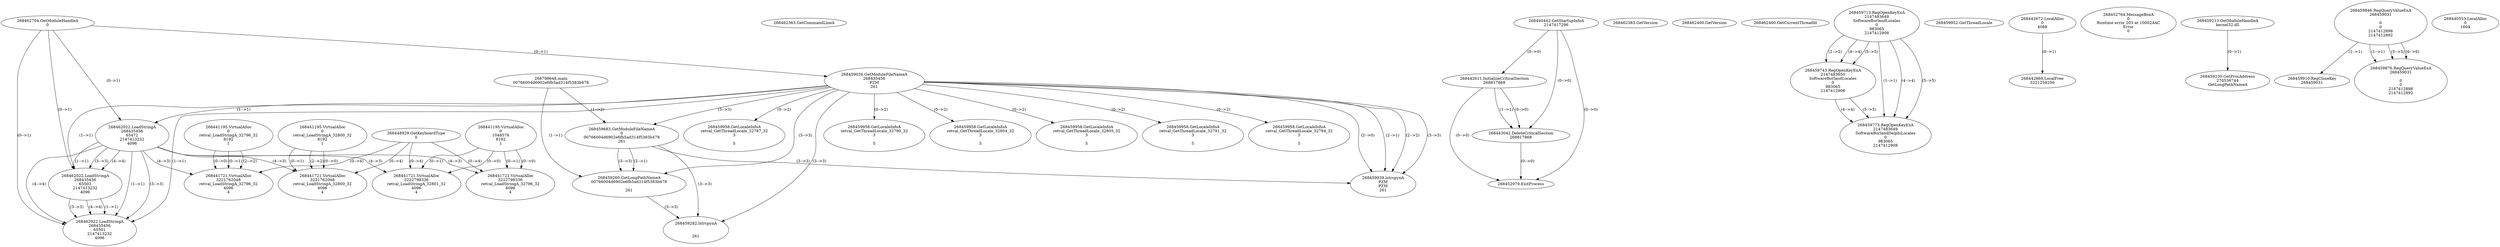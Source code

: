 // Global SCDG with merge call
digraph {
	0 [label="268798648.main
00766004d6902e6fb5ad314f5383b478"]
	1 [label="268462704.GetModuleHandleA
0"]
	2 [label="268448929.GetKeyboardType
0"]
	3 [label="268462363.GetCommandLineA
"]
	4 [label="268440442.GetStartupInfoA
2147417296"]
	5 [label="268462383.GetVersion
"]
	6 [label="268462400.GetVersion
"]
	7 [label="268462460.GetCurrentThreadId
"]
	8 [label="268459026.GetModuleFileNameA
268435456
PZM
261"]
	1 -> 8 [label="(0-->1)"]
	9 [label="268459683.GetModuleFileNameA
0
00766004d6902e6fb5ad314f5383b478
261"]
	0 -> 9 [label="(1-->2)"]
	8 -> 9 [label="(3-->3)"]
	10 [label="268459713.RegOpenKeyExA
2147483649
Software\Borland\Locales
0
983065
2147412908"]
	11 [label="268459743.RegOpenKeyExA
2147483650
Software\Borland\Locales
0
983065
2147412908"]
	10 -> 11 [label="(2-->2)"]
	10 -> 11 [label="(4-->4)"]
	10 -> 11 [label="(5-->5)"]
	12 [label="268459773.RegOpenKeyExA
2147483649
Software\Borland\Delphi\Locales
0
983065
2147412908"]
	10 -> 12 [label="(1-->1)"]
	10 -> 12 [label="(4-->4)"]
	11 -> 12 [label="(4-->4)"]
	10 -> 12 [label="(5-->5)"]
	11 -> 12 [label="(5-->5)"]
	13 [label="268459939.lstrcpynA
PZM
PZM
261"]
	8 -> 13 [label="(2-->1)"]
	8 -> 13 [label="(2-->2)"]
	8 -> 13 [label="(3-->3)"]
	9 -> 13 [label="(3-->3)"]
	8 -> 13 [label="(2-->0)"]
	14 [label="268459952.GetThreadLocale
"]
	15 [label="268459958.GetLocaleInfoA
retval_GetThreadLocale_32787_32
3

5"]
	8 -> 15 [label="(0-->2)"]
	16 [label="268462022.LoadStringA
268435456
65472
2147413232
4096"]
	1 -> 16 [label="(0-->1)"]
	8 -> 16 [label="(1-->1)"]
	17 [label="268442611.InitializeCriticalSection
268817868"]
	4 -> 17 [label="(0-->0)"]
	18 [label="268442672.LocalAlloc
0
4088"]
	19 [label="268452764.MessageBoxA
0
Runtime error 203 at 10002AAC
Error
0"]
	20 [label="268442869.LocalFree
3221258256"]
	18 -> 20 [label="(0-->1)"]
	21 [label="268443042.DeleteCriticalSection
268817868"]
	17 -> 21 [label="(1-->1)"]
	4 -> 21 [label="(0-->0)"]
	17 -> 21 [label="(0-->0)"]
	22 [label="268452979.ExitProcess
"]
	4 -> 22 [label="(0-->0)"]
	17 -> 22 [label="(0-->0)"]
	21 -> 22 [label="(0-->0)"]
	23 [label="268459213.GetModuleHandleA
kernel32.dll"]
	24 [label="268459230.GetProcAddress
270536744
GetLongPathNameA"]
	23 -> 24 [label="(0-->1)"]
	25 [label="268459260.GetLongPathNameA
00766004d6902e6fb5ad314f5383b478

261"]
	0 -> 25 [label="(1-->1)"]
	9 -> 25 [label="(2-->1)"]
	8 -> 25 [label="(3-->3)"]
	9 -> 25 [label="(3-->3)"]
	26 [label="268459282.lstrcpynA


261"]
	8 -> 26 [label="(3-->3)"]
	9 -> 26 [label="(3-->3)"]
	25 -> 26 [label="(3-->3)"]
	27 [label="268459846.RegQueryValueExA
268459031

0
0
2147412898
2147412892"]
	28 [label="268459910.RegCloseKey
268459031"]
	27 -> 28 [label="(1-->1)"]
	29 [label="268459958.GetLocaleInfoA
retval_GetThreadLocale_32790_32
3

5"]
	8 -> 29 [label="(0-->2)"]
	30 [label="268441195.VirtualAlloc
0
retval_LoadStringA_32800_32
8192
1"]
	31 [label="268440553.LocalAlloc
0
1604"]
	32 [label="268441195.VirtualAlloc
0
retval_LoadStringA_32796_32
8192
1"]
	33 [label="268441721.VirtualAlloc
3221762048
retval_LoadStringA_32796_32
4096
4"]
	32 -> 33 [label="(0-->1)"]
	32 -> 33 [label="(2-->2)"]
	16 -> 33 [label="(4-->3)"]
	2 -> 33 [label="(0-->4)"]
	32 -> 33 [label="(0-->0)"]
	34 [label="268441721.VirtualAlloc
3221762048
retval_LoadStringA_32800_32
4096
4"]
	30 -> 34 [label="(0-->1)"]
	30 -> 34 [label="(2-->2)"]
	16 -> 34 [label="(4-->3)"]
	2 -> 34 [label="(0-->4)"]
	30 -> 34 [label="(0-->0)"]
	35 [label="268459876.RegQueryValueExA
268459031

0
0
2147412898
2147412892"]
	27 -> 35 [label="(1-->1)"]
	27 -> 35 [label="(5-->5)"]
	27 -> 35 [label="(6-->6)"]
	36 [label="268459958.GetLocaleInfoA
retval_GetThreadLocale_32804_32
3

5"]
	8 -> 36 [label="(0-->2)"]
	37 [label="268459958.GetLocaleInfoA
retval_GetThreadLocale_32805_32
3

5"]
	8 -> 37 [label="(0-->2)"]
	38 [label="268462022.LoadStringA
268435456
65503
2147413232
4096"]
	1 -> 38 [label="(0-->1)"]
	8 -> 38 [label="(1-->1)"]
	16 -> 38 [label="(1-->1)"]
	16 -> 38 [label="(3-->3)"]
	16 -> 38 [label="(4-->4)"]
	39 [label="268462022.LoadStringA
268435456
65501
2147413232
4096"]
	1 -> 39 [label="(0-->1)"]
	8 -> 39 [label="(1-->1)"]
	16 -> 39 [label="(1-->1)"]
	38 -> 39 [label="(1-->1)"]
	16 -> 39 [label="(3-->3)"]
	38 -> 39 [label="(3-->3)"]
	16 -> 39 [label="(4-->4)"]
	38 -> 39 [label="(4-->4)"]
	40 [label="268459958.GetLocaleInfoA
retval_GetThreadLocale_32791_32
3

5"]
	8 -> 40 [label="(0-->2)"]
	41 [label="268441195.VirtualAlloc
0
1048576
8192
1"]
	42 [label="268441721.VirtualAlloc
3222798336
retval_LoadStringA_32796_32
4096
4"]
	41 -> 42 [label="(0-->1)"]
	16 -> 42 [label="(4-->3)"]
	2 -> 42 [label="(0-->4)"]
	41 -> 42 [label="(0-->0)"]
	43 [label="268441721.VirtualAlloc
3222798336
retval_LoadStringA_32801_32
4096
4"]
	41 -> 43 [label="(0-->1)"]
	16 -> 43 [label="(4-->3)"]
	2 -> 43 [label="(0-->4)"]
	41 -> 43 [label="(0-->0)"]
	44 [label="268459958.GetLocaleInfoA
retval_GetThreadLocale_32794_32
3

5"]
	8 -> 44 [label="(0-->2)"]
}
